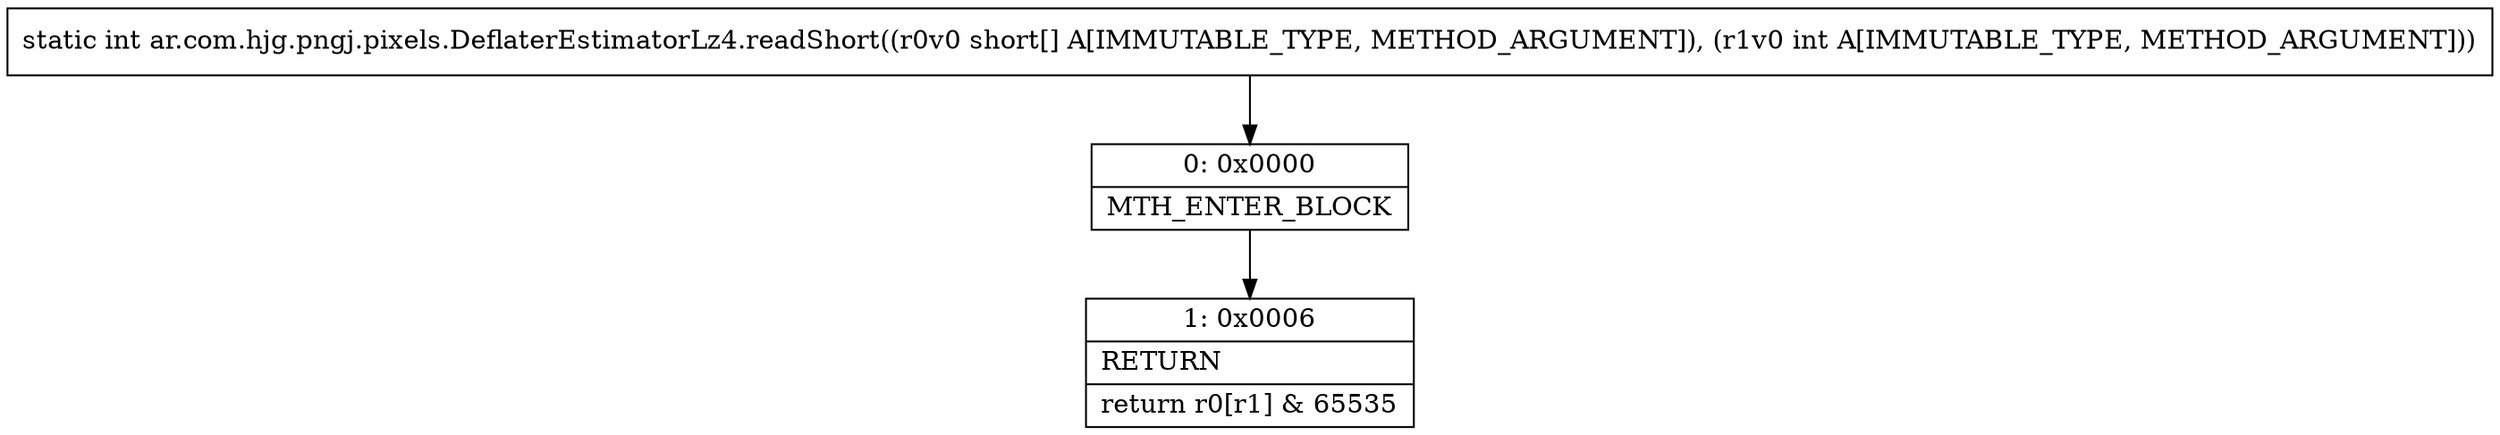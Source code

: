 digraph "CFG forar.com.hjg.pngj.pixels.DeflaterEstimatorLz4.readShort([SI)I" {
Node_0 [shape=record,label="{0\:\ 0x0000|MTH_ENTER_BLOCK\l}"];
Node_1 [shape=record,label="{1\:\ 0x0006|RETURN\l|return r0[r1] & 65535\l}"];
MethodNode[shape=record,label="{static int ar.com.hjg.pngj.pixels.DeflaterEstimatorLz4.readShort((r0v0 short[] A[IMMUTABLE_TYPE, METHOD_ARGUMENT]), (r1v0 int A[IMMUTABLE_TYPE, METHOD_ARGUMENT])) }"];
MethodNode -> Node_0;
Node_0 -> Node_1;
}


